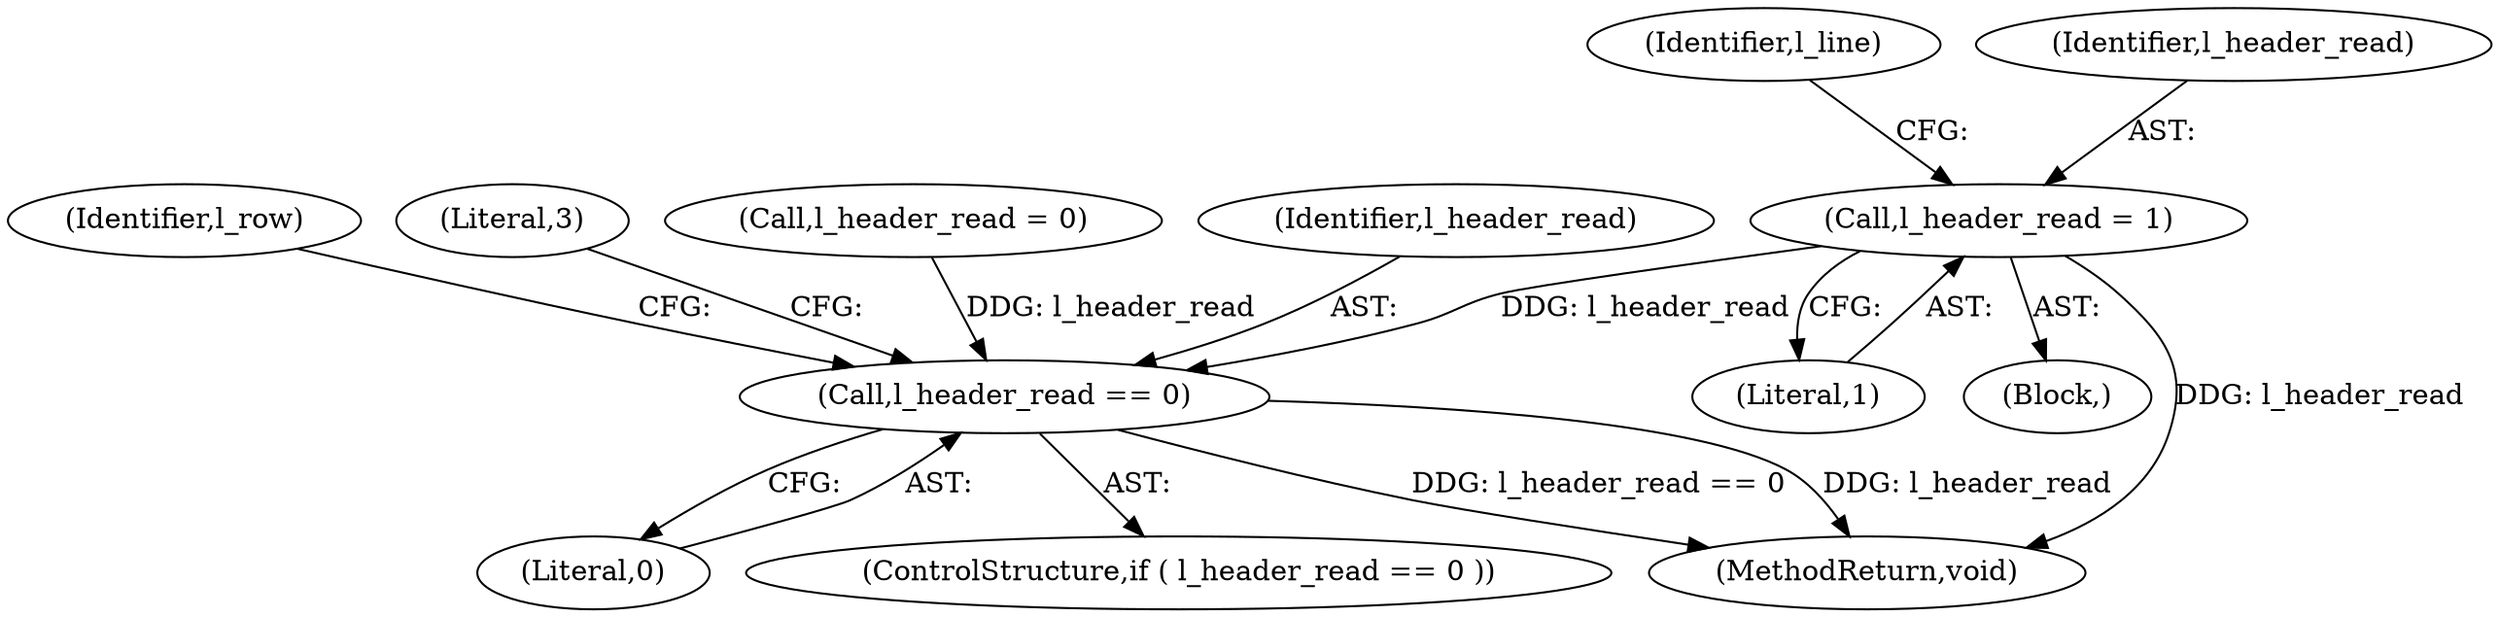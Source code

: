 digraph "0_libxsmm_151481489192e6d1997f8bde52c5c425ea41741d_1@API" {
"1000408" [label="(Call,l_header_read = 1)"];
"1000217" [label="(Call,l_header_read == 0)"];
"1000423" [label="(Identifier,l_row)"];
"1000408" [label="(Call,l_header_read = 1)"];
"1000166" [label="(Identifier,l_line)"];
"1000410" [label="(Literal,1)"];
"1000219" [label="(Literal,0)"];
"1000224" [label="(Literal,3)"];
"1000217" [label="(Call,l_header_read == 0)"];
"1000138" [label="(Call,l_header_read = 0)"];
"1000218" [label="(Identifier,l_header_read)"];
"1000409" [label="(Identifier,l_header_read)"];
"1000245" [label="(Block,)"];
"1000216" [label="(ControlStructure,if ( l_header_read == 0 ))"];
"1000585" [label="(MethodReturn,void)"];
"1000408" -> "1000245"  [label="AST: "];
"1000408" -> "1000410"  [label="CFG: "];
"1000409" -> "1000408"  [label="AST: "];
"1000410" -> "1000408"  [label="AST: "];
"1000166" -> "1000408"  [label="CFG: "];
"1000408" -> "1000585"  [label="DDG: l_header_read"];
"1000408" -> "1000217"  [label="DDG: l_header_read"];
"1000217" -> "1000216"  [label="AST: "];
"1000217" -> "1000219"  [label="CFG: "];
"1000218" -> "1000217"  [label="AST: "];
"1000219" -> "1000217"  [label="AST: "];
"1000224" -> "1000217"  [label="CFG: "];
"1000423" -> "1000217"  [label="CFG: "];
"1000217" -> "1000585"  [label="DDG: l_header_read == 0"];
"1000217" -> "1000585"  [label="DDG: l_header_read"];
"1000138" -> "1000217"  [label="DDG: l_header_read"];
}
